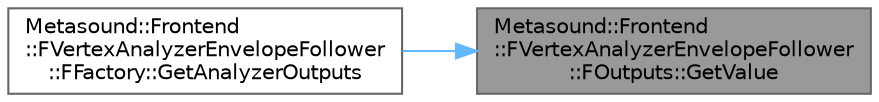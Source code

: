 digraph "Metasound::Frontend::FVertexAnalyzerEnvelopeFollower::FOutputs::GetValue"
{
 // INTERACTIVE_SVG=YES
 // LATEX_PDF_SIZE
  bgcolor="transparent";
  edge [fontname=Helvetica,fontsize=10,labelfontname=Helvetica,labelfontsize=10];
  node [fontname=Helvetica,fontsize=10,shape=box,height=0.2,width=0.4];
  rankdir="RL";
  Node1 [id="Node000001",label="Metasound::Frontend\l::FVertexAnalyzerEnvelopeFollower\l::FOutputs::GetValue",height=0.2,width=0.4,color="gray40", fillcolor="grey60", style="filled", fontcolor="black",tooltip=" "];
  Node1 -> Node2 [id="edge1_Node000001_Node000002",dir="back",color="steelblue1",style="solid",tooltip=" "];
  Node2 [id="Node000002",label="Metasound::Frontend\l::FVertexAnalyzerEnvelopeFollower\l::FFactory::GetAnalyzerOutputs",height=0.2,width=0.4,color="grey40", fillcolor="white", style="filled",URL="$d2/df9/classMetasound_1_1Frontend_1_1FVertexAnalyzerEnvelopeFollower_1_1FFactory.html#a702602a8be01180b81cff11a538dd4fc",tooltip=" "];
}
